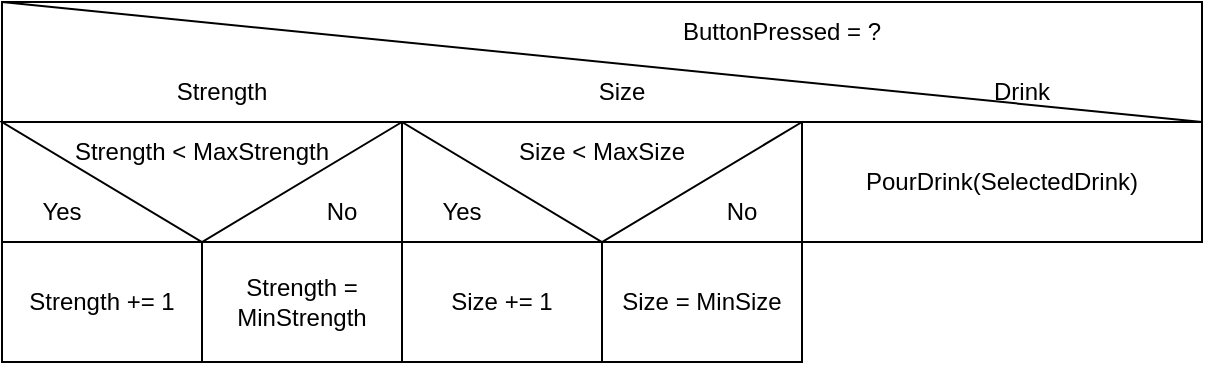 <mxfile>
    <diagram id="60mzSh-y_e8uUhMRRJ_0" name="Page-1">
        <mxGraphModel dx="746" dy="571" grid="1" gridSize="10" guides="1" tooltips="1" connect="1" arrows="1" fold="1" page="1" pageScale="1" pageWidth="850" pageHeight="1100" math="0" shadow="0">
            <root>
                <mxCell id="0"/>
                <mxCell id="1" parent="0"/>
                <mxCell id="45" value="" style="group;flipH=0;flipV=0;" vertex="1" connectable="0" parent="1">
                    <mxGeometry x="100" y="180" width="600" height="180" as="geometry"/>
                </mxCell>
                <mxCell id="30" value="" style="rounded=0;whiteSpace=wrap;html=1;" vertex="1" parent="45">
                    <mxGeometry y="60" width="200" height="60" as="geometry"/>
                </mxCell>
                <mxCell id="19" value="" style="rounded=0;whiteSpace=wrap;html=1;" vertex="1" parent="45">
                    <mxGeometry width="600" height="60" as="geometry"/>
                </mxCell>
                <mxCell id="26" value="Drink" style="text;html=1;strokeColor=none;fillColor=none;align=center;verticalAlign=middle;whiteSpace=wrap;rounded=0;" vertex="1" parent="45">
                    <mxGeometry x="450" y="30" width="120" height="30" as="geometry"/>
                </mxCell>
                <mxCell id="22" value="Strength" style="text;html=1;strokeColor=none;fillColor=none;align=center;verticalAlign=middle;whiteSpace=wrap;rounded=0;" vertex="1" parent="45">
                    <mxGeometry x="50" y="30" width="120" height="30" as="geometry"/>
                </mxCell>
                <mxCell id="21" value="ButtonPressed = ?" style="text;html=1;strokeColor=none;fillColor=none;align=center;verticalAlign=middle;whiteSpace=wrap;rounded=0;" vertex="1" parent="45">
                    <mxGeometry x="280" width="220" height="30" as="geometry"/>
                </mxCell>
                <mxCell id="20" value="" style="endArrow=none;html=1;entryX=0;entryY=0;entryDx=0;entryDy=0;exitX=1;exitY=1;exitDx=0;exitDy=0;" edge="1" parent="45" source="19" target="19">
                    <mxGeometry width="50" height="50" relative="1" as="geometry">
                        <mxPoint x="1120" y="270" as="sourcePoint"/>
                        <mxPoint x="1220" y="220" as="targetPoint"/>
                    </mxGeometry>
                </mxCell>
                <mxCell id="24" value="Size" style="text;html=1;strokeColor=none;fillColor=none;align=center;verticalAlign=middle;whiteSpace=wrap;rounded=0;" vertex="1" parent="45">
                    <mxGeometry x="250" y="30" width="120" height="30" as="geometry"/>
                </mxCell>
                <mxCell id="31" value="" style="rounded=0;whiteSpace=wrap;html=1;" vertex="1" parent="45">
                    <mxGeometry x="200" y="60" width="200" height="60" as="geometry"/>
                </mxCell>
                <mxCell id="32" value="PourDrink(SelectedDrink)" style="rounded=0;whiteSpace=wrap;html=1;" vertex="1" parent="45">
                    <mxGeometry x="400" y="60" width="200" height="60" as="geometry"/>
                </mxCell>
                <mxCell id="33" value="Strength &amp;lt; MaxStrength" style="triangle;whiteSpace=wrap;html=1;direction=south;spacingTop=-30;" vertex="1" parent="45">
                    <mxGeometry y="60" width="200" height="60" as="geometry"/>
                </mxCell>
                <mxCell id="35" value="Size &amp;lt; MaxSize" style="triangle;whiteSpace=wrap;html=1;direction=south;spacingTop=-30;" vertex="1" parent="45">
                    <mxGeometry x="200" y="60" width="200" height="60" as="geometry"/>
                </mxCell>
                <mxCell id="37" value="Yes" style="text;html=1;strokeColor=none;fillColor=none;align=center;verticalAlign=middle;whiteSpace=wrap;rounded=0;" vertex="1" parent="45">
                    <mxGeometry y="90" width="60" height="30" as="geometry"/>
                </mxCell>
                <mxCell id="38" value="No" style="text;html=1;strokeColor=none;fillColor=none;align=center;verticalAlign=middle;whiteSpace=wrap;rounded=0;" vertex="1" parent="45">
                    <mxGeometry x="140" y="90" width="60" height="30" as="geometry"/>
                </mxCell>
                <mxCell id="39" value="Yes" style="text;html=1;strokeColor=none;fillColor=none;align=center;verticalAlign=middle;whiteSpace=wrap;rounded=0;" vertex="1" parent="45">
                    <mxGeometry x="200" y="90" width="60" height="30" as="geometry"/>
                </mxCell>
                <mxCell id="40" value="No" style="text;html=1;strokeColor=none;fillColor=none;align=center;verticalAlign=middle;whiteSpace=wrap;rounded=0;" vertex="1" parent="45">
                    <mxGeometry x="340" y="90" width="60" height="30" as="geometry"/>
                </mxCell>
                <mxCell id="41" value="Strength += 1" style="rounded=0;whiteSpace=wrap;html=1;" vertex="1" parent="45">
                    <mxGeometry y="120" width="100" height="60" as="geometry"/>
                </mxCell>
                <mxCell id="42" value="Strength = MinStrength" style="rounded=0;whiteSpace=wrap;html=1;" vertex="1" parent="45">
                    <mxGeometry x="100" y="120" width="100" height="60" as="geometry"/>
                </mxCell>
                <mxCell id="43" value="Size += 1" style="rounded=0;whiteSpace=wrap;html=1;" vertex="1" parent="45">
                    <mxGeometry x="200" y="120" width="100" height="60" as="geometry"/>
                </mxCell>
                <mxCell id="44" value="Size = MinSize" style="rounded=0;whiteSpace=wrap;html=1;" vertex="1" parent="45">
                    <mxGeometry x="300" y="120" width="100" height="60" as="geometry"/>
                </mxCell>
            </root>
        </mxGraphModel>
    </diagram>
</mxfile>